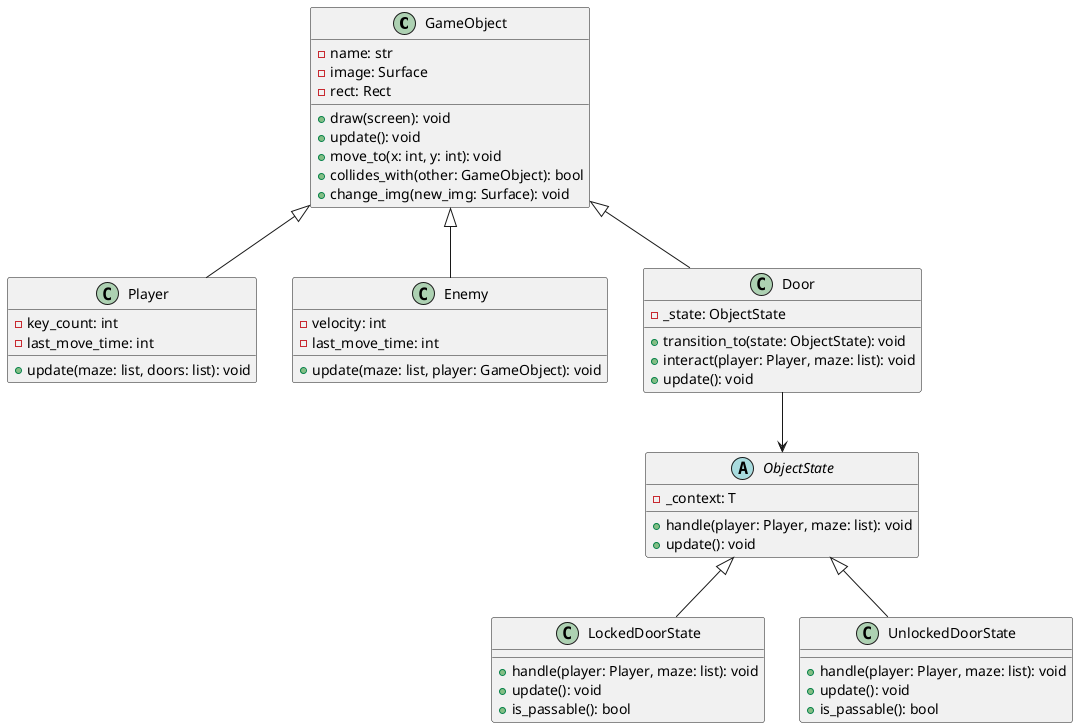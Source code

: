 @startuml

class GameObject {
    -name: str
    -image: Surface
    -rect: Rect
    +draw(screen): void
    +update(): void
    +move_to(x: int, y: int): void
    +collides_with(other: GameObject): bool
    +change_img(new_img: Surface): void
}

class Player {
    -key_count: int
    -last_move_time: int
    +update(maze: list, doors: list): void
}

class Enemy {
    -velocity: int
    -last_move_time: int
    +update(maze: list, player: GameObject): void
}

class Door {
    -_state: ObjectState
    +transition_to(state: ObjectState): void
    +interact(player: Player, maze: list): void
    +update(): void
}

abstract class ObjectState {
    -_context: T
    +handle(player: Player, maze: list): void
    +update(): void
}

class LockedDoorState {
    +handle(player: Player, maze: list): void
    +update(): void
    +is_passable(): bool
}

class UnlockedDoorState {
    +handle(player: Player, maze: list): void
    +update(): void
    +is_passable(): bool
}

GameObject <|-- Player
GameObject <|-- Enemy
GameObject <|-- Door
ObjectState <|-- LockedDoorState
ObjectState <|-- UnlockedDoorState
Door --> ObjectState

@enduml

